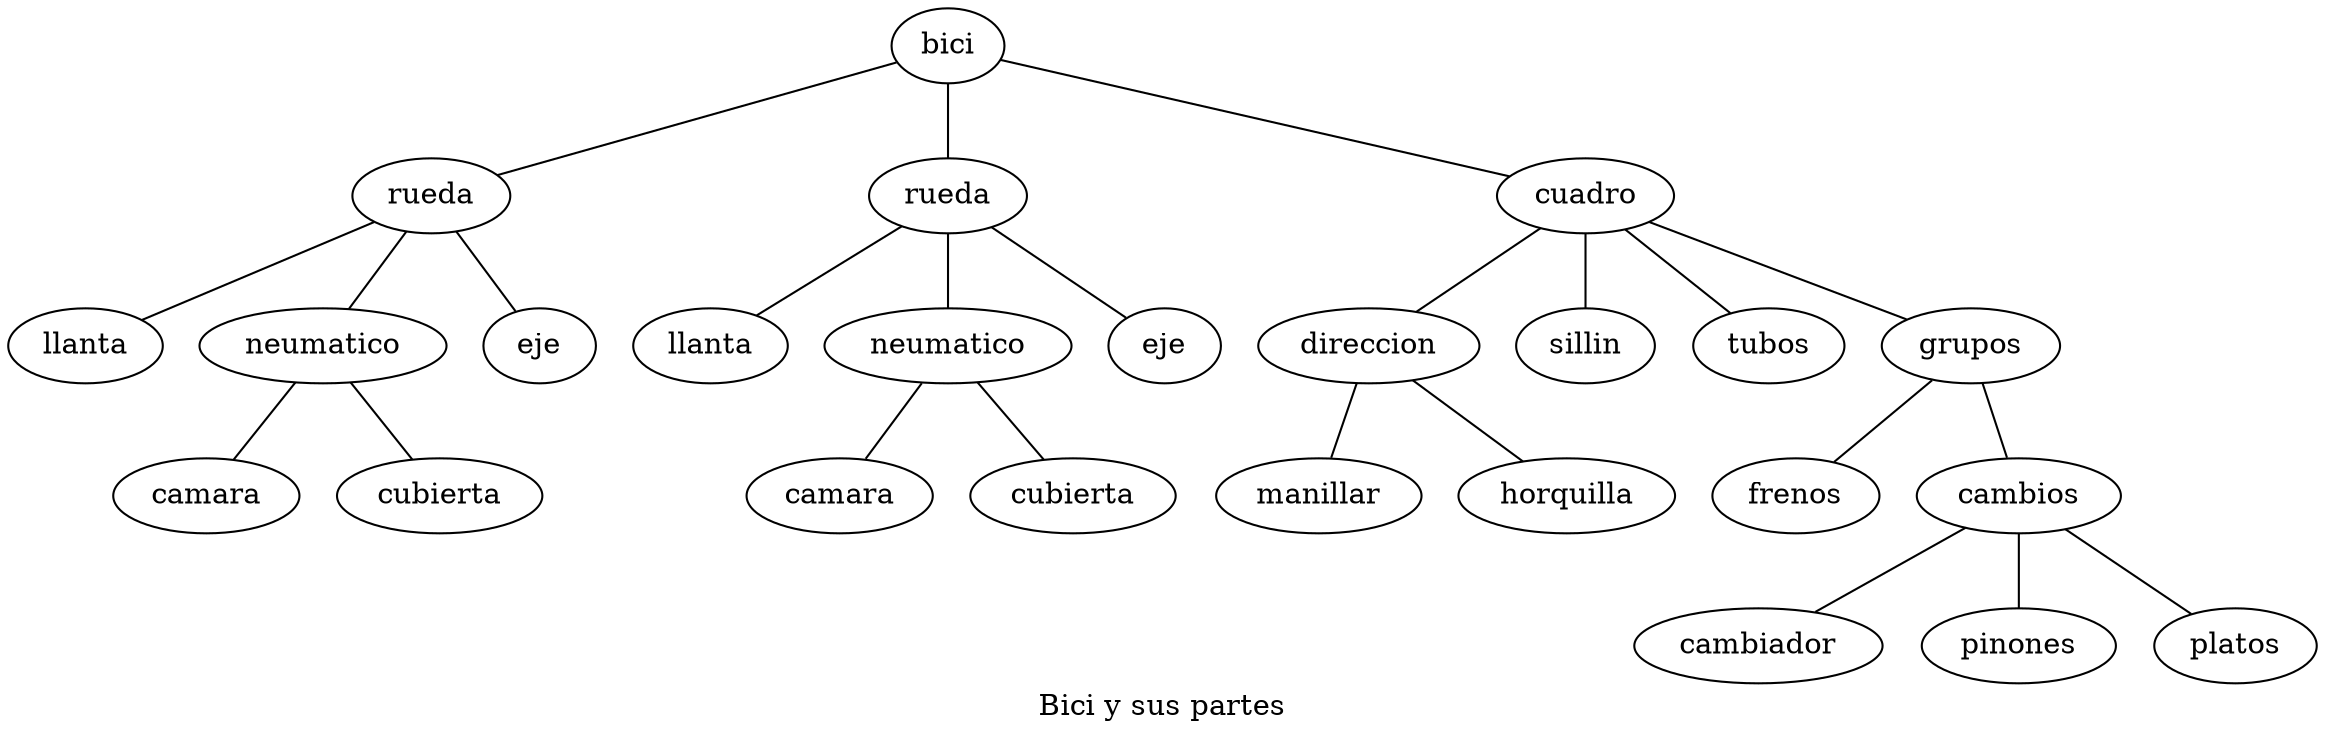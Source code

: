 ##"Bici y sus partes"

##Command to get the layout: "dot -Tpng bici.dot > bici.png"


graph "Bici"
   {
#   node [fontsize=10,width=".2", height=".2", margin=0];
#   graph[fontsize=8];
   label="Bici y sus partes"

   bici ;
   bici [label="bici"] ;
   bici -- rueda1 ;
   bici -- rueda2 ;
   bici -- cuadro ;
   rueda1 [label="rueda"] ;
   rueda1 -- llanta1 ;
   rueda1 -- neumatico1 ;
   rueda1 -- eje1 ;
   rueda2 [label="rueda"] ;
   rueda2 -- llanta2 ;
   rueda2 -- neumatico2 ;
   rueda2 -- eje2 ;
   llanta1 [label="llanta"] ;
   llanta2 [label="llanta"] ;
   neumatico1 [label="neumatico"] ;
   neumatico1 -- camara1 ;
   neumatico1 -- cubierta1 ;
   neumatico2 [label="neumatico"] ;
   neumatico2 -- camara2 ;
   neumatico2 -- cubierta2 ;
   eje1 [label="eje"] ;
   eje2 [label="eje"] ;
   camara1 [label="camara"] ;
   camara2 [label="camara"] ;
   cubierta1 [label="cubierta"] ;
   cubierta2 [label="cubierta"] ;
   cuadro [label="cuadro"] ;
   cuadro -- direccion;
   cuadro -- sillin;
   cuadro -- tubos;
   cuadro -- grupos;
   direccion [label="direccion"] ;
   direccion -- manillar;
   direccion -- horquilla;
   sillin [label="sillin"] ;
   tubos [label="tubos"] ;
   grupos [label="grupos"] ;
   grupos -- frenos;
   grupos -- cambios;
   cambios [label="cambios"] ;
   cambios -- cambiador;
   cambios -- pinones;
   cambios -- platos;
   }